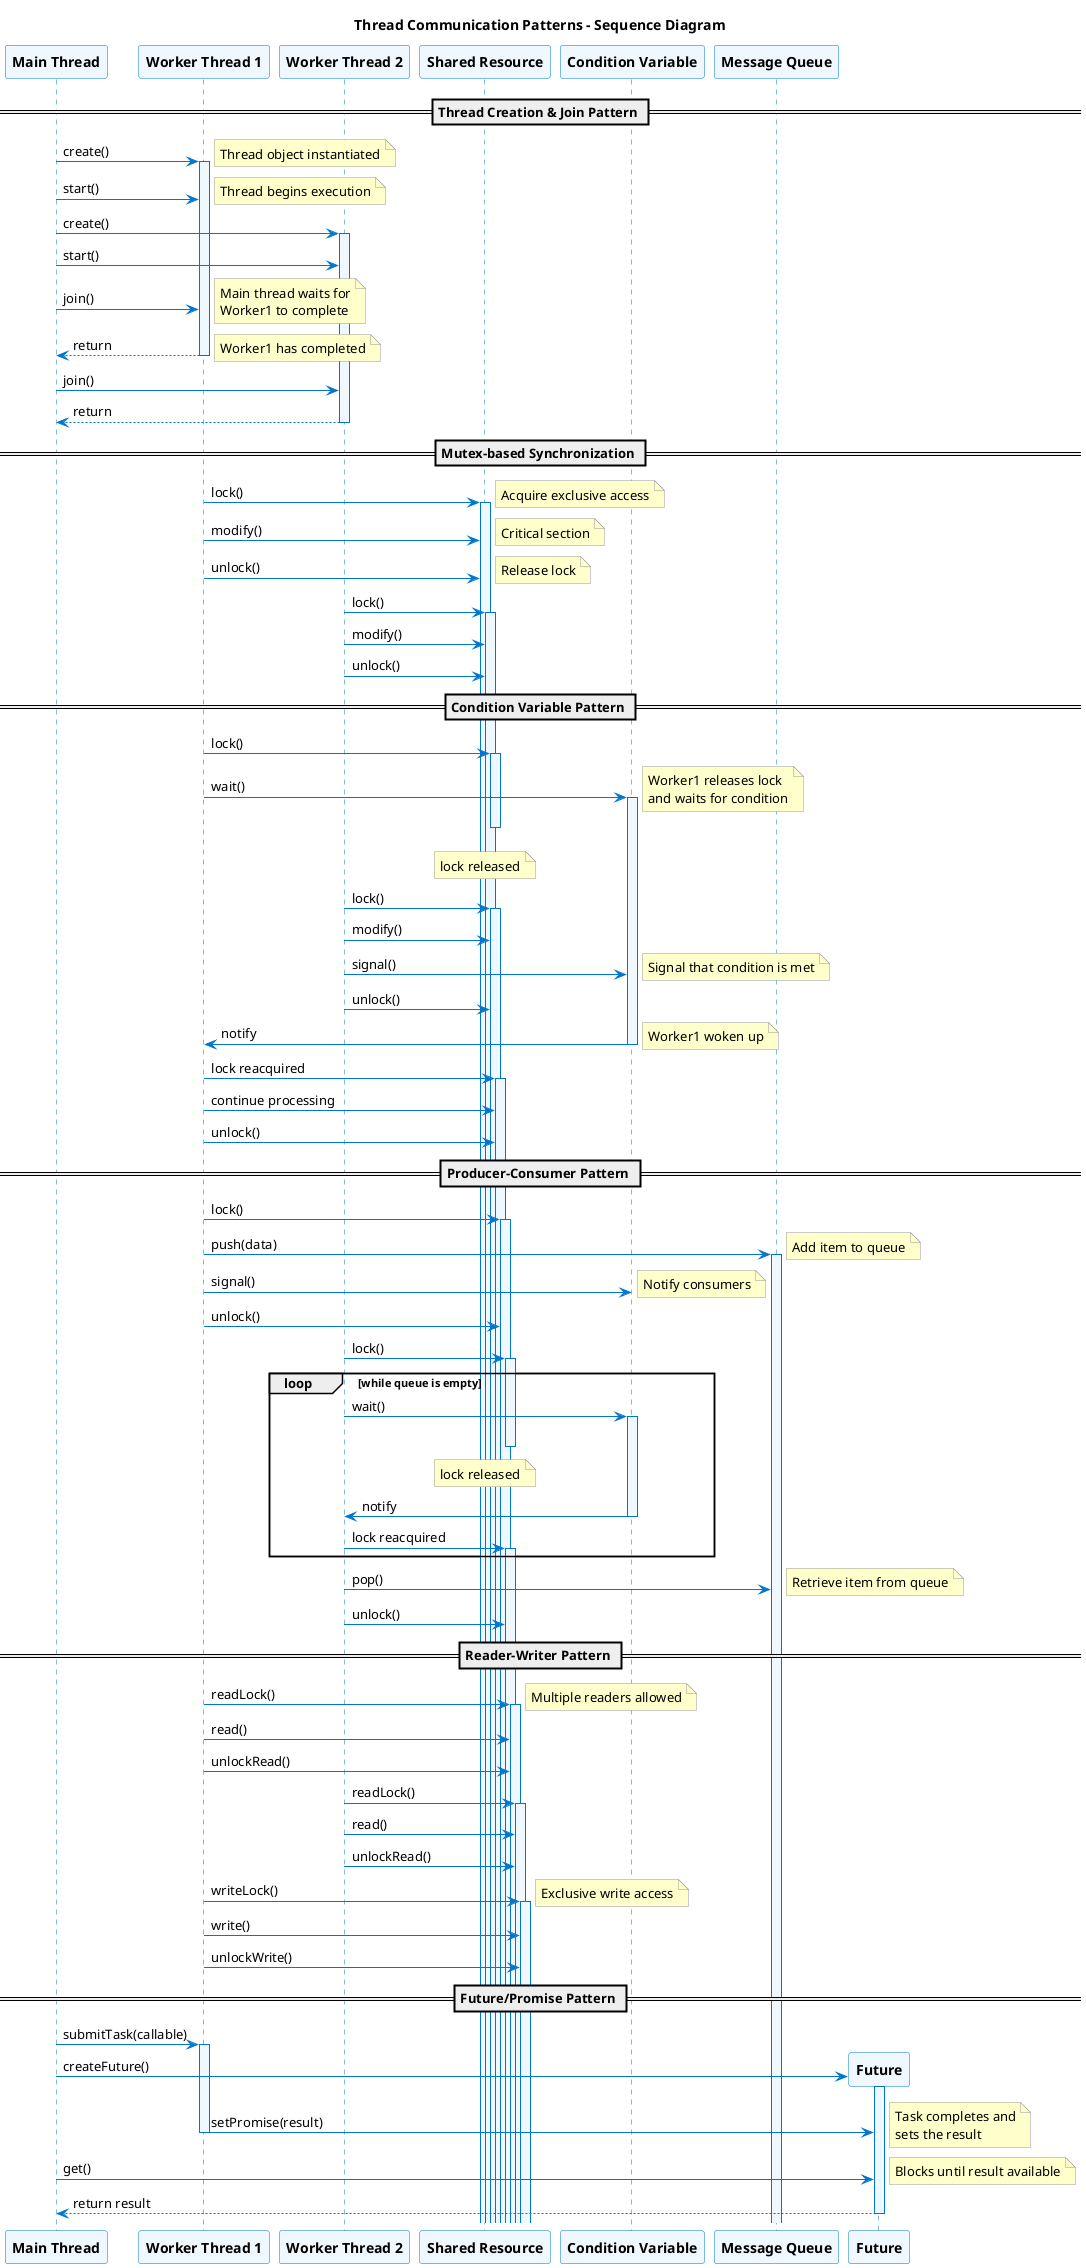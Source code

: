 @startuml thread_communication

title Thread Communication Patterns - Sequence Diagram

skinparam backgroundcolor transparent
skinparam {
  SequenceArrowColor #0076ce
  SequenceLifeLineBorderColor #0076ce
  SequenceLifeLineBackgroundColor #f0f8ff
  ParticipantBorderColor #0076ce
  ParticipantBackgroundColor #f0f8ff
  ParticipantFontStyle bold
  NoteBackgroundColor #ffffcc
  NoteBorderColor #999999
}

participant "Main Thread" as Main
participant "Worker Thread 1" as Worker1
participant "Worker Thread 2" as Worker2
participant "Shared Resource" as Resource
participant "Condition Variable" as Condition
participant "Message Queue" as Queue

== Thread Creation & Join Pattern ==

Main -> Worker1 ++ : create()
note right: Thread object instantiated
Main -> Worker1 : start()
note right: Thread begins execution

Main -> Worker2 ++ : create()
Main -> Worker2 : start()

Main -> Worker1 : join()
note right: Main thread waits for\nWorker1 to complete
Worker1 --> Main -- : return
note right: Worker1 has completed

Main -> Worker2 : join()
Worker2 --> Main -- : return

== Mutex-based Synchronization ==

Worker1 -> Resource ++ : lock()
note right: Acquire exclusive access
Worker1 -> Resource : modify()
note right: Critical section
Worker1 -> Resource -- : unlock()
note right: Release lock

Worker2 -> Resource ++ : lock()
Worker2 -> Resource : modify()
Worker2 -> Resource -- : unlock()

== Condition Variable Pattern ==

Worker1 -> Resource ++ : lock()
Worker1 -> Condition ++ : wait()
note right: Worker1 releases lock\nand waits for condition
note over Resource: lock released
Resource --

Worker2 -> Resource ++ : lock()
Worker2 -> Resource : modify()
Worker2 -> Condition : signal()
note right: Signal that condition is met
Worker2 -> Resource -- : unlock()

Condition -> Worker1 -- : notify
note right: Worker1 woken up
Worker1 -> Resource ++ : lock reacquired
Worker1 -> Resource : continue processing
Worker1 -> Resource -- : unlock()

== Producer-Consumer Pattern ==

Worker1 -> Resource ++ : lock()
Worker1 -> Queue ++ : push(data)
note right: Add item to queue
Worker1 -> Condition : signal()
note right: Notify consumers
Worker1 -> Resource -- : unlock()

Worker2 -> Resource ++ : lock()
loop while queue is empty
  Worker2 -> Condition ++ : wait()
  note over Resource: lock released
  Resource --
  Condition -> Worker2 -- : notify
  Worker2 -> Resource ++ : lock reacquired
end
Worker2 -> Queue -- : pop()
note right: Retrieve item from queue
Worker2 -> Resource -- : unlock()

== Reader-Writer Pattern ==

Worker1 -> Resource ++ : readLock()
note right: Multiple readers allowed
Worker1 -> Resource : read()
Worker1 -> Resource -- : unlockRead()

Worker2 -> Resource ++ : readLock()
Worker2 -> Resource : read()
Worker2 -> Resource -- : unlockRead()

Worker1 -> Resource ++ : writeLock()
note right: Exclusive write access
Worker1 -> Resource : write()
Worker1 -> Resource -- : unlockWrite()

== Future/Promise Pattern ==

Main -> Worker1 ++ : submitTask(callable)
create "Future" as Future
Main -> Future ++ : createFuture()
Worker1 -> Future : setPromise(result)
note right: Task completes and\nsets the result
Worker1 --
Main -> Future : get()
note right: Blocks until result available
Future --> Main -- : return result

@enduml 